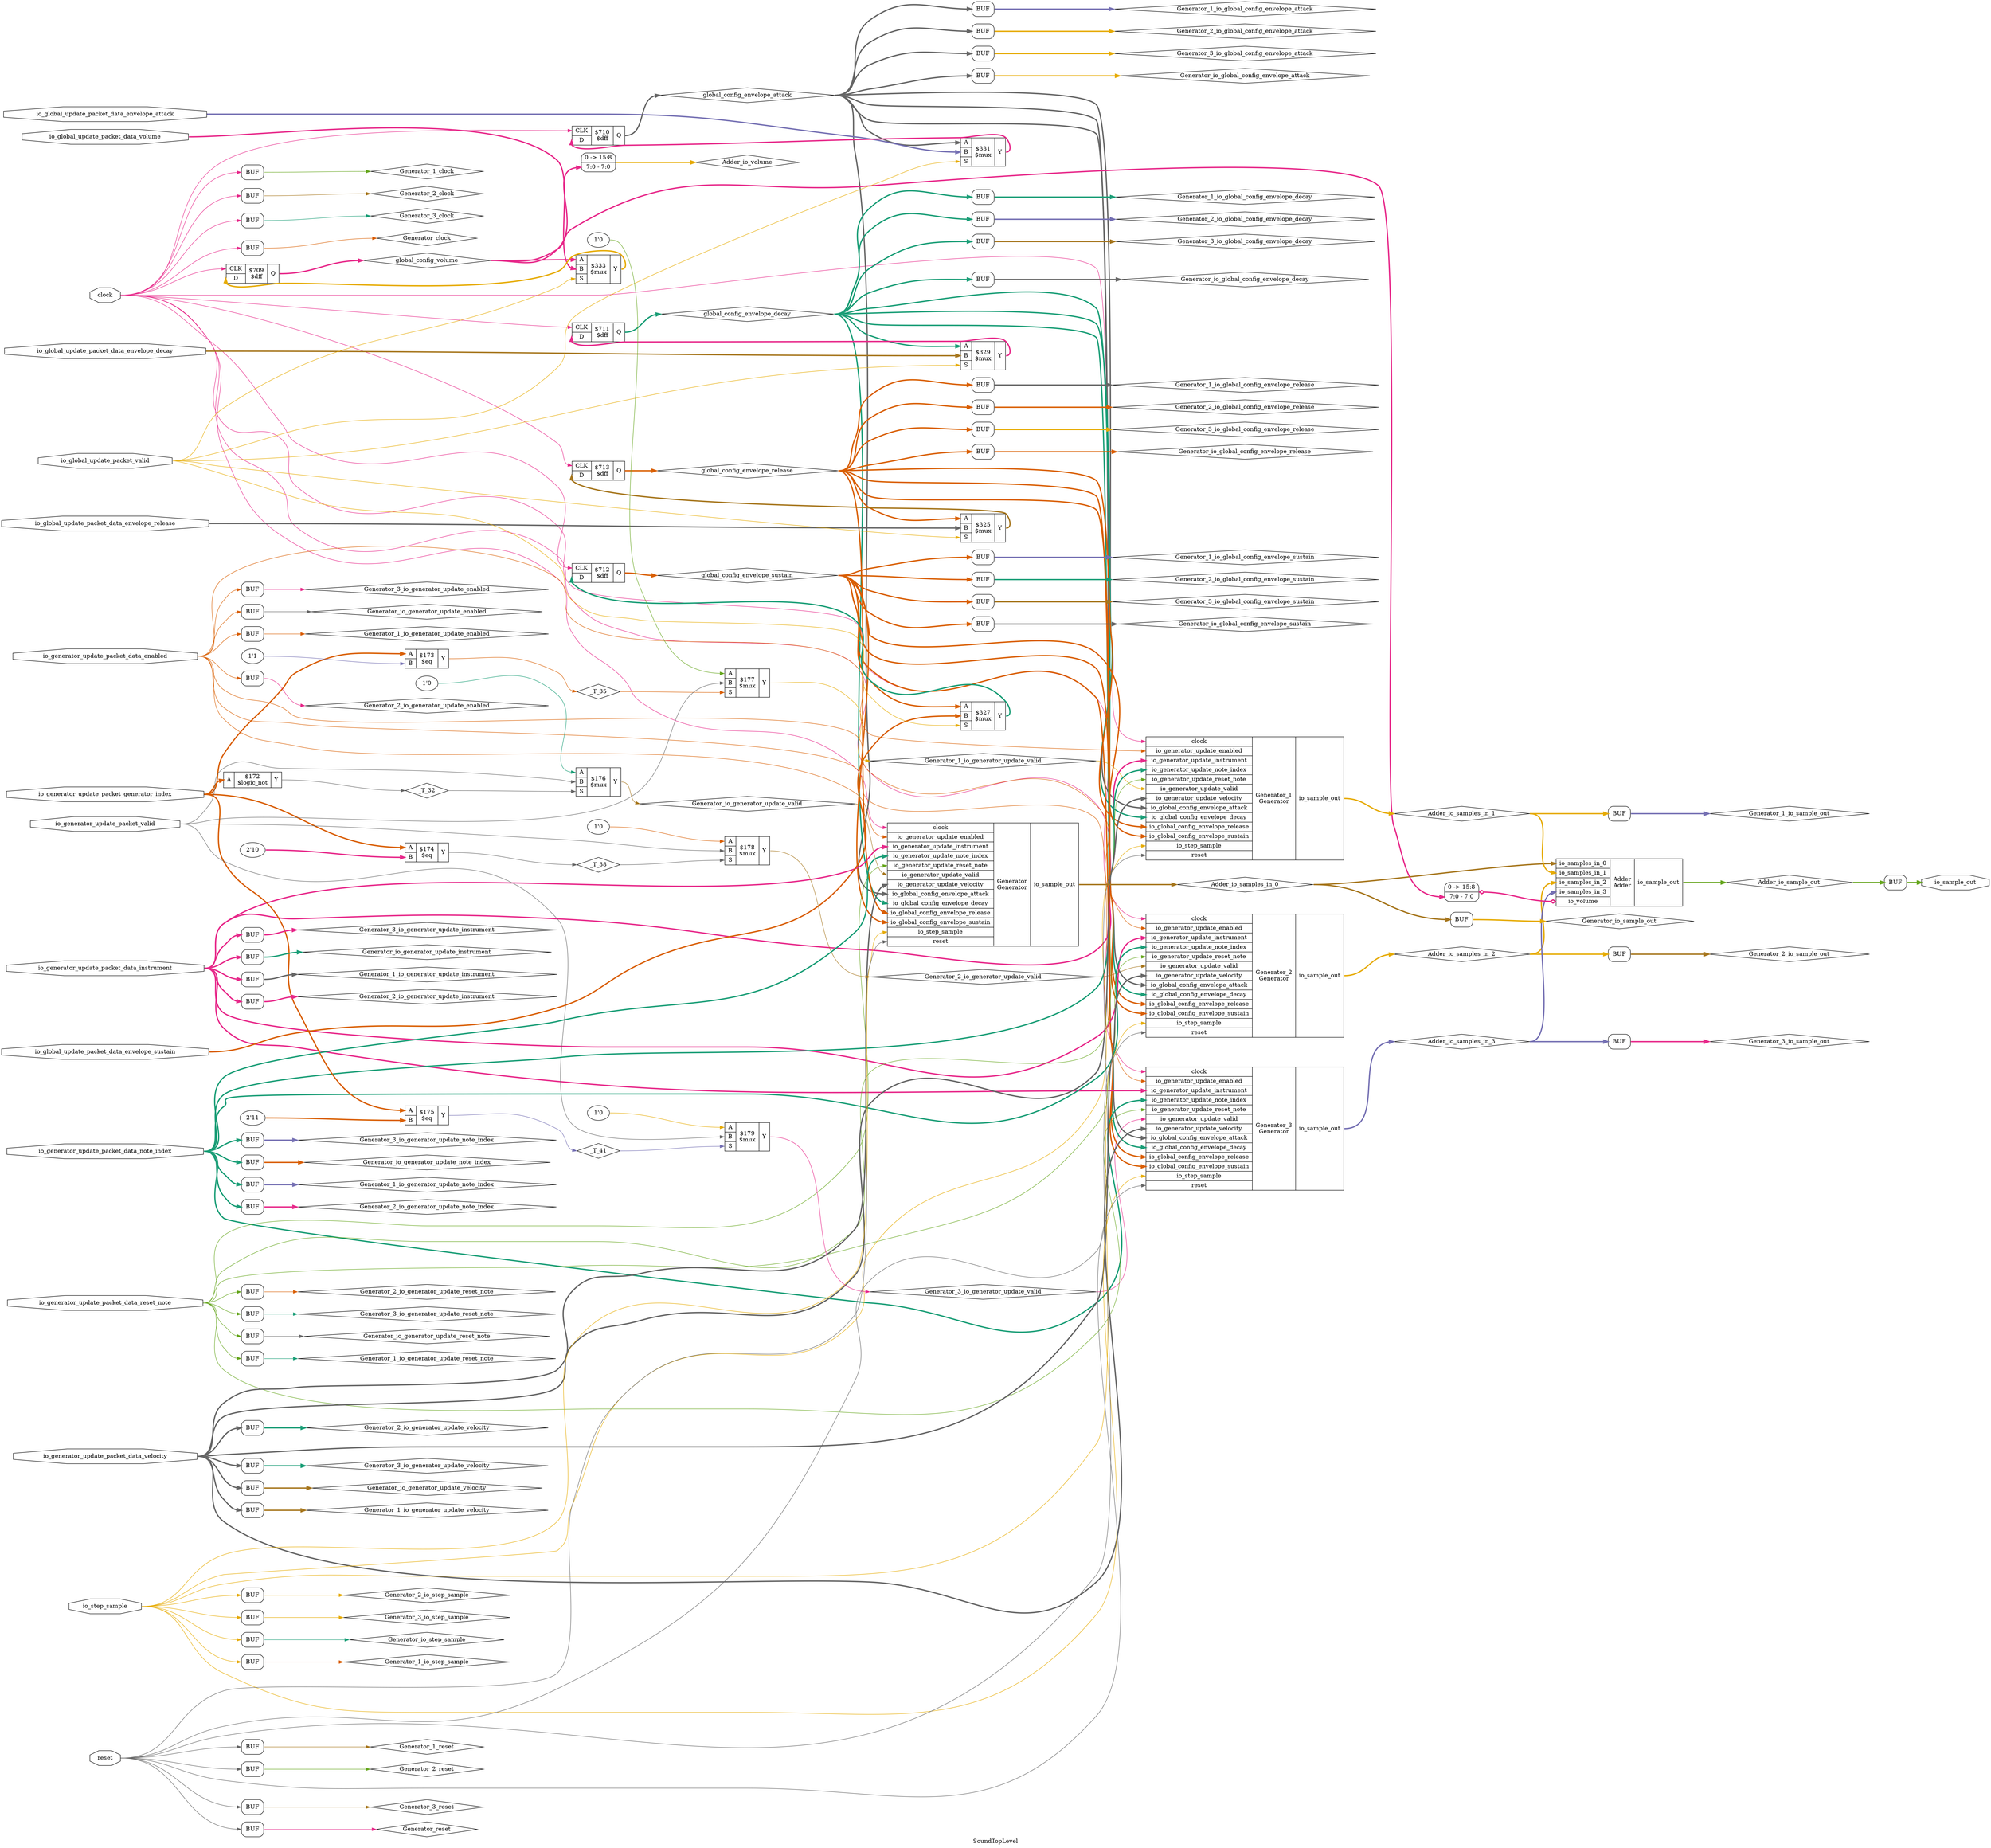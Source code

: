digraph "SoundTopLevel" {
label="SoundTopLevel";
rankdir="LR";
remincross=true;
n6 [ shape=diamond, label="Adder_io_sample_out", color="black", fontcolor="black" ];
n7 [ shape=diamond, label="Adder_io_samples_in_0", color="black", fontcolor="black" ];
n8 [ shape=diamond, label="Adder_io_samples_in_1", color="black", fontcolor="black" ];
n9 [ shape=diamond, label="Adder_io_samples_in_2", color="black", fontcolor="black" ];
n10 [ shape=diamond, label="Adder_io_samples_in_3", color="black", fontcolor="black" ];
n11 [ shape=diamond, label="Adder_io_volume", color="black", fontcolor="black" ];
n12 [ shape=diamond, label="Generator_1_clock", color="black", fontcolor="black" ];
n13 [ shape=diamond, label="Generator_1_io_generator_update_enabled", color="black", fontcolor="black" ];
n14 [ shape=diamond, label="Generator_1_io_generator_update_instrument", color="black", fontcolor="black" ];
n15 [ shape=diamond, label="Generator_1_io_generator_update_note_index", color="black", fontcolor="black" ];
n16 [ shape=diamond, label="Generator_1_io_generator_update_reset_note", color="black", fontcolor="black" ];
n17 [ shape=diamond, label="Generator_1_io_generator_update_valid", color="black", fontcolor="black" ];
n18 [ shape=diamond, label="Generator_1_io_generator_update_velocity", color="black", fontcolor="black" ];
n19 [ shape=diamond, label="Generator_1_io_global_config_envelope_attack", color="black", fontcolor="black" ];
n20 [ shape=diamond, label="Generator_1_io_global_config_envelope_decay", color="black", fontcolor="black" ];
n21 [ shape=diamond, label="Generator_1_io_global_config_envelope_release", color="black", fontcolor="black" ];
n22 [ shape=diamond, label="Generator_1_io_global_config_envelope_sustain", color="black", fontcolor="black" ];
n23 [ shape=diamond, label="Generator_1_io_sample_out", color="black", fontcolor="black" ];
n24 [ shape=diamond, label="Generator_1_io_step_sample", color="black", fontcolor="black" ];
n25 [ shape=diamond, label="Generator_1_reset", color="black", fontcolor="black" ];
n26 [ shape=diamond, label="Generator_2_clock", color="black", fontcolor="black" ];
n27 [ shape=diamond, label="Generator_2_io_generator_update_enabled", color="black", fontcolor="black" ];
n28 [ shape=diamond, label="Generator_2_io_generator_update_instrument", color="black", fontcolor="black" ];
n29 [ shape=diamond, label="Generator_2_io_generator_update_note_index", color="black", fontcolor="black" ];
n30 [ shape=diamond, label="Generator_2_io_generator_update_reset_note", color="black", fontcolor="black" ];
n31 [ shape=diamond, label="Generator_2_io_generator_update_valid", color="black", fontcolor="black" ];
n32 [ shape=diamond, label="Generator_2_io_generator_update_velocity", color="black", fontcolor="black" ];
n33 [ shape=diamond, label="Generator_2_io_global_config_envelope_attack", color="black", fontcolor="black" ];
n34 [ shape=diamond, label="Generator_2_io_global_config_envelope_decay", color="black", fontcolor="black" ];
n35 [ shape=diamond, label="Generator_2_io_global_config_envelope_release", color="black", fontcolor="black" ];
n36 [ shape=diamond, label="Generator_2_io_global_config_envelope_sustain", color="black", fontcolor="black" ];
n37 [ shape=diamond, label="Generator_2_io_sample_out", color="black", fontcolor="black" ];
n38 [ shape=diamond, label="Generator_2_io_step_sample", color="black", fontcolor="black" ];
n39 [ shape=diamond, label="Generator_2_reset", color="black", fontcolor="black" ];
n40 [ shape=diamond, label="Generator_3_clock", color="black", fontcolor="black" ];
n41 [ shape=diamond, label="Generator_3_io_generator_update_enabled", color="black", fontcolor="black" ];
n42 [ shape=diamond, label="Generator_3_io_generator_update_instrument", color="black", fontcolor="black" ];
n43 [ shape=diamond, label="Generator_3_io_generator_update_note_index", color="black", fontcolor="black" ];
n44 [ shape=diamond, label="Generator_3_io_generator_update_reset_note", color="black", fontcolor="black" ];
n45 [ shape=diamond, label="Generator_3_io_generator_update_valid", color="black", fontcolor="black" ];
n46 [ shape=diamond, label="Generator_3_io_generator_update_velocity", color="black", fontcolor="black" ];
n47 [ shape=diamond, label="Generator_3_io_global_config_envelope_attack", color="black", fontcolor="black" ];
n48 [ shape=diamond, label="Generator_3_io_global_config_envelope_decay", color="black", fontcolor="black" ];
n49 [ shape=diamond, label="Generator_3_io_global_config_envelope_release", color="black", fontcolor="black" ];
n50 [ shape=diamond, label="Generator_3_io_global_config_envelope_sustain", color="black", fontcolor="black" ];
n51 [ shape=diamond, label="Generator_3_io_sample_out", color="black", fontcolor="black" ];
n52 [ shape=diamond, label="Generator_3_io_step_sample", color="black", fontcolor="black" ];
n53 [ shape=diamond, label="Generator_3_reset", color="black", fontcolor="black" ];
n54 [ shape=diamond, label="Generator_clock", color="black", fontcolor="black" ];
n55 [ shape=diamond, label="Generator_io_generator_update_enabled", color="black", fontcolor="black" ];
n56 [ shape=diamond, label="Generator_io_generator_update_instrument", color="black", fontcolor="black" ];
n57 [ shape=diamond, label="Generator_io_generator_update_note_index", color="black", fontcolor="black" ];
n58 [ shape=diamond, label="Generator_io_generator_update_reset_note", color="black", fontcolor="black" ];
n59 [ shape=diamond, label="Generator_io_generator_update_valid", color="black", fontcolor="black" ];
n60 [ shape=diamond, label="Generator_io_generator_update_velocity", color="black", fontcolor="black" ];
n61 [ shape=diamond, label="Generator_io_global_config_envelope_attack", color="black", fontcolor="black" ];
n62 [ shape=diamond, label="Generator_io_global_config_envelope_decay", color="black", fontcolor="black" ];
n63 [ shape=diamond, label="Generator_io_global_config_envelope_release", color="black", fontcolor="black" ];
n64 [ shape=diamond, label="Generator_io_global_config_envelope_sustain", color="black", fontcolor="black" ];
n65 [ shape=diamond, label="Generator_io_sample_out", color="black", fontcolor="black" ];
n66 [ shape=diamond, label="Generator_io_step_sample", color="black", fontcolor="black" ];
n67 [ shape=diamond, label="Generator_reset", color="black", fontcolor="black" ];
n68 [ shape=diamond, label="_T_32", color="black", fontcolor="black" ];
n69 [ shape=diamond, label="_T_35", color="black", fontcolor="black" ];
n70 [ shape=diamond, label="_T_38", color="black", fontcolor="black" ];
n71 [ shape=diamond, label="_T_41", color="black", fontcolor="black" ];
n72 [ shape=octagon, label="clock", color="black", fontcolor="black" ];
n73 [ shape=diamond, label="global_config_envelope_attack", color="black", fontcolor="black" ];
n74 [ shape=diamond, label="global_config_envelope_decay", color="black", fontcolor="black" ];
n75 [ shape=diamond, label="global_config_envelope_release", color="black", fontcolor="black" ];
n76 [ shape=diamond, label="global_config_envelope_sustain", color="black", fontcolor="black" ];
n77 [ shape=diamond, label="global_config_volume", color="black", fontcolor="black" ];
n78 [ shape=octagon, label="io_generator_update_packet_data_enabled", color="black", fontcolor="black" ];
n79 [ shape=octagon, label="io_generator_update_packet_data_instrument", color="black", fontcolor="black" ];
n80 [ shape=octagon, label="io_generator_update_packet_data_note_index", color="black", fontcolor="black" ];
n81 [ shape=octagon, label="io_generator_update_packet_data_reset_note", color="black", fontcolor="black" ];
n82 [ shape=octagon, label="io_generator_update_packet_data_velocity", color="black", fontcolor="black" ];
n83 [ shape=octagon, label="io_generator_update_packet_generator_index", color="black", fontcolor="black" ];
n84 [ shape=octagon, label="io_generator_update_packet_valid", color="black", fontcolor="black" ];
n85 [ shape=octagon, label="io_global_update_packet_data_envelope_attack", color="black", fontcolor="black" ];
n86 [ shape=octagon, label="io_global_update_packet_data_envelope_decay", color="black", fontcolor="black" ];
n87 [ shape=octagon, label="io_global_update_packet_data_envelope_release", color="black", fontcolor="black" ];
n88 [ shape=octagon, label="io_global_update_packet_data_envelope_sustain", color="black", fontcolor="black" ];
n89 [ shape=octagon, label="io_global_update_packet_data_volume", color="black", fontcolor="black" ];
n90 [ shape=octagon, label="io_global_update_packet_valid", color="black", fontcolor="black" ];
n91 [ shape=octagon, label="io_sample_out", color="black", fontcolor="black" ];
n92 [ shape=octagon, label="io_step_sample", color="black", fontcolor="black" ];
n93 [ shape=octagon, label="reset", color="black", fontcolor="black" ];
{ rank="source"; n72; n78; n79; n80; n81; n82; n83; n84; n85; n86; n87; n88; n89; n90; n92; n93;}
{ rank="sink"; n91;}
c96 [ shape=record, label="{{<p94> A}|$172\n$logic_not|{<p95> Y}}" ];
v0 [ label="1'1" ];
c98 [ shape=record, label="{{<p94> A|<p97> B}|$173\n$eq|{<p95> Y}}" ];
v1 [ label="2'10" ];
c99 [ shape=record, label="{{<p94> A|<p97> B}|$174\n$eq|{<p95> Y}}" ];
v2 [ label="2'11" ];
c100 [ shape=record, label="{{<p94> A|<p97> B}|$175\n$eq|{<p95> Y}}" ];
c104 [ shape=record, label="{{<p101> CLK|<p102> D}|$709\n$dff|{<p103> Q}}" ];
c105 [ shape=record, label="{{<p101> CLK|<p102> D}|$710\n$dff|{<p103> Q}}" ];
c106 [ shape=record, label="{{<p101> CLK|<p102> D}|$711\n$dff|{<p103> Q}}" ];
c107 [ shape=record, label="{{<p101> CLK|<p102> D}|$712\n$dff|{<p103> Q}}" ];
c108 [ shape=record, label="{{<p101> CLK|<p102> D}|$713\n$dff|{<p103> Q}}" ];
c110 [ shape=record, label="{{<p94> A|<p97> B|<p109> S}|$325\n$mux|{<p95> Y}}" ];
c111 [ shape=record, label="{{<p94> A|<p97> B|<p109> S}|$327\n$mux|{<p95> Y}}" ];
c112 [ shape=record, label="{{<p94> A|<p97> B|<p109> S}|$329\n$mux|{<p95> Y}}" ];
c113 [ shape=record, label="{{<p94> A|<p97> B|<p109> S}|$331\n$mux|{<p95> Y}}" ];
c114 [ shape=record, label="{{<p94> A|<p97> B|<p109> S}|$333\n$mux|{<p95> Y}}" ];
v3 [ label="1'0" ];
c115 [ shape=record, label="{{<p94> A|<p97> B|<p109> S}|$176\n$mux|{<p95> Y}}" ];
v4 [ label="1'0" ];
c116 [ shape=record, label="{{<p94> A|<p97> B|<p109> S}|$177\n$mux|{<p95> Y}}" ];
v5 [ label="1'0" ];
c117 [ shape=record, label="{{<p94> A|<p97> B|<p109> S}|$178\n$mux|{<p95> Y}}" ];
v6 [ label="1'0" ];
c118 [ shape=record, label="{{<p94> A|<p97> B|<p109> S}|$179\n$mux|{<p95> Y}}" ];
c124 [ shape=record, label="{{<p119> io_samples_in_0|<p120> io_samples_in_1|<p121> io_samples_in_2|<p122> io_samples_in_3|<p123> io_volume}|Adder\nAdder|{<p91> io_sample_out}}" ];
x7 [ shape=record, style=rounded, label="0 -&gt; 15:8 |<s0> 7:0 - 7:0 " ];
x7:e -> c124:p123:w [arrowhead=odiamond, arrowtail=odiamond, dir=both, colorscheme="dark28", color="4", fontcolor="4", style="setlinewidth(3)", label=""];
c135 [ shape=record, label="{{<p72> clock|<p125> io_generator_update_enabled|<p126> io_generator_update_instrument|<p127> io_generator_update_note_index|<p128> io_generator_update_reset_note|<p129> io_generator_update_valid|<p130> io_generator_update_velocity|<p131> io_global_config_envelope_attack|<p132> io_global_config_envelope_decay|<p133> io_global_config_envelope_release|<p134> io_global_config_envelope_sustain|<p92> io_step_sample|<p93> reset}|Generator\nGenerator|{<p91> io_sample_out}}" ];
c136 [ shape=record, label="{{<p72> clock|<p125> io_generator_update_enabled|<p126> io_generator_update_instrument|<p127> io_generator_update_note_index|<p128> io_generator_update_reset_note|<p129> io_generator_update_valid|<p130> io_generator_update_velocity|<p131> io_global_config_envelope_attack|<p132> io_global_config_envelope_decay|<p133> io_global_config_envelope_release|<p134> io_global_config_envelope_sustain|<p92> io_step_sample|<p93> reset}|Generator_1\nGenerator|{<p91> io_sample_out}}" ];
c137 [ shape=record, label="{{<p72> clock|<p125> io_generator_update_enabled|<p126> io_generator_update_instrument|<p127> io_generator_update_note_index|<p128> io_generator_update_reset_note|<p129> io_generator_update_valid|<p130> io_generator_update_velocity|<p131> io_global_config_envelope_attack|<p132> io_global_config_envelope_decay|<p133> io_global_config_envelope_release|<p134> io_global_config_envelope_sustain|<p92> io_step_sample|<p93> reset}|Generator_2\nGenerator|{<p91> io_sample_out}}" ];
c138 [ shape=record, label="{{<p72> clock|<p125> io_generator_update_enabled|<p126> io_generator_update_instrument|<p127> io_generator_update_note_index|<p128> io_generator_update_reset_note|<p129> io_generator_update_valid|<p130> io_generator_update_velocity|<p131> io_global_config_envelope_attack|<p132> io_global_config_envelope_decay|<p133> io_global_config_envelope_release|<p134> io_global_config_envelope_sustain|<p92> io_step_sample|<p93> reset}|Generator_3\nGenerator|{<p91> io_sample_out}}" ];
x8 [ shape=record, style=rounded, label="0 -&gt; 15:8 |<s0> 7:0 - 7:0 " ];
x9 [shape=box, style=rounded, label="BUF"];
x10 [shape=box, style=rounded, label="BUF"];
x11 [shape=box, style=rounded, label="BUF"];
x12 [shape=box, style=rounded, label="BUF"];
x13 [shape=box, style=rounded, label="BUF"];
x14 [shape=box, style=rounded, label="BUF"];
x15 [shape=box, style=rounded, label="BUF"];
x16 [shape=box, style=rounded, label="BUF"];
x17 [shape=box, style=rounded, label="BUF"];
x18 [shape=box, style=rounded, label="BUF"];
x19 [shape=box, style=rounded, label="BUF"];
x20 [shape=box, style=rounded, label="BUF"];
x21 [shape=box, style=rounded, label="BUF"];
x22 [shape=box, style=rounded, label="BUF"];
x23 [shape=box, style=rounded, label="BUF"];
x24 [shape=box, style=rounded, label="BUF"];
x25 [shape=box, style=rounded, label="BUF"];
x26 [shape=box, style=rounded, label="BUF"];
x27 [shape=box, style=rounded, label="BUF"];
x28 [shape=box, style=rounded, label="BUF"];
x29 [shape=box, style=rounded, label="BUF"];
x30 [shape=box, style=rounded, label="BUF"];
x31 [shape=box, style=rounded, label="BUF"];
x32 [shape=box, style=rounded, label="BUF"];
x33 [shape=box, style=rounded, label="BUF"];
x34 [shape=box, style=rounded, label="BUF"];
x35 [shape=box, style=rounded, label="BUF"];
x36 [shape=box, style=rounded, label="BUF"];
x37 [shape=box, style=rounded, label="BUF"];
x38 [shape=box, style=rounded, label="BUF"];
x39 [shape=box, style=rounded, label="BUF"];
x40 [shape=box, style=rounded, label="BUF"];
x41 [shape=box, style=rounded, label="BUF"];
x42 [shape=box, style=rounded, label="BUF"];
x43 [shape=box, style=rounded, label="BUF"];
x44 [shape=box, style=rounded, label="BUF"];
x45 [shape=box, style=rounded, label="BUF"];
x46 [shape=box, style=rounded, label="BUF"];
x47 [shape=box, style=rounded, label="BUF"];
x48 [shape=box, style=rounded, label="BUF"];
x49 [shape=box, style=rounded, label="BUF"];
x50 [shape=box, style=rounded, label="BUF"];
x51 [shape=box, style=rounded, label="BUF"];
x52 [shape=box, style=rounded, label="BUF"];
x53 [shape=box, style=rounded, label="BUF"];
x54 [shape=box, style=rounded, label="BUF"];
x55 [shape=box, style=rounded, label="BUF"];
x56 [shape=box, style=rounded, label="BUF"];
x57 [shape=box, style=rounded, label="BUF"];
x58 [shape=box, style=rounded, label="BUF"];
x59 [shape=box, style=rounded, label="BUF"];
x60 [shape=box, style=rounded, label="BUF"];
x61 [shape=box, style=rounded, label="BUF"];
c113:p95:e -> c105:p102:w [colorscheme="dark28", color="4", fontcolor="4", style="setlinewidth(3)", label=""];
c138:p91:e -> n10:w [colorscheme="dark28", color="3", fontcolor="3", style="setlinewidth(3)", label=""];
n10:e -> c124:p122:w [colorscheme="dark28", color="3", fontcolor="3", style="setlinewidth(3)", label=""];
n10:e -> x45:w:w [colorscheme="dark28", color="3", fontcolor="3", style="setlinewidth(3)", label=""];
x8:e -> n11:w [colorscheme="dark28", color="6", fontcolor="6", style="setlinewidth(3)", label=""];
x9:e:e -> n12:w [colorscheme="dark28", color="5", fontcolor="5", label=""];
x10:e:e -> n13:w [colorscheme="dark28", color="2", fontcolor="2", label=""];
x11:e:e -> n14:w [colorscheme="dark28", color="8", fontcolor="8", style="setlinewidth(3)", label=""];
x12:e:e -> n15:w [colorscheme="dark28", color="3", fontcolor="3", style="setlinewidth(3)", label=""];
x13:e:e -> n16:w [colorscheme="dark28", color="1", fontcolor="1", label=""];
c116:p95:e -> n17:w [colorscheme="dark28", color="6", fontcolor="6", label=""];
n17:e -> c136:p129:w [colorscheme="dark28", color="6", fontcolor="6", label=""];
x14:e:e -> n18:w [colorscheme="dark28", color="7", fontcolor="7", style="setlinewidth(3)", label=""];
x15:e:e -> n19:w [colorscheme="dark28", color="3", fontcolor="3", style="setlinewidth(3)", label=""];
c112:p95:e -> c106:p102:w [colorscheme="dark28", color="4", fontcolor="4", style="setlinewidth(3)", label=""];
x16:e:e -> n20:w [colorscheme="dark28", color="1", fontcolor="1", style="setlinewidth(3)", label=""];
x17:e:e -> n21:w [colorscheme="dark28", color="8", fontcolor="8", style="setlinewidth(3)", label=""];
x18:e:e -> n22:w [colorscheme="dark28", color="3", fontcolor="3", style="setlinewidth(3)", label=""];
x19:e:e -> n23:w [colorscheme="dark28", color="3", fontcolor="3", style="setlinewidth(3)", label=""];
x20:e:e -> n24:w [colorscheme="dark28", color="2", fontcolor="2", label=""];
x21:e:e -> n25:w [colorscheme="dark28", color="7", fontcolor="7", label=""];
x22:e:e -> n26:w [colorscheme="dark28", color="7", fontcolor="7", label=""];
x23:e:e -> n27:w [colorscheme="dark28", color="4", fontcolor="4", label=""];
x24:e:e -> n28:w [colorscheme="dark28", color="4", fontcolor="4", style="setlinewidth(3)", label=""];
x25:e:e -> n29:w [colorscheme="dark28", color="4", fontcolor="4", style="setlinewidth(3)", label=""];
c110:p95:e -> c108:p102:w [colorscheme="dark28", color="7", fontcolor="7", style="setlinewidth(3)", label=""];
x26:e:e -> n30:w [colorscheme="dark28", color="2", fontcolor="2", label=""];
c117:p95:e -> n31:w [colorscheme="dark28", color="7", fontcolor="7", label=""];
n31:e -> c137:p129:w [colorscheme="dark28", color="7", fontcolor="7", label=""];
x27:e:e -> n32:w [colorscheme="dark28", color="1", fontcolor="1", style="setlinewidth(3)", label=""];
x28:e:e -> n33:w [colorscheme="dark28", color="6", fontcolor="6", style="setlinewidth(3)", label=""];
x29:e:e -> n34:w [colorscheme="dark28", color="3", fontcolor="3", style="setlinewidth(3)", label=""];
x30:e:e -> n35:w [colorscheme="dark28", color="2", fontcolor="2", style="setlinewidth(3)", label=""];
x31:e:e -> n36:w [colorscheme="dark28", color="1", fontcolor="1", style="setlinewidth(3)", label=""];
x32:e:e -> n37:w [colorscheme="dark28", color="7", fontcolor="7", style="setlinewidth(3)", label=""];
x33:e:e -> n38:w [colorscheme="dark28", color="6", fontcolor="6", label=""];
x34:e:e -> n39:w [colorscheme="dark28", color="5", fontcolor="5", label=""];
c111:p95:e -> c107:p102:w [colorscheme="dark28", color="1", fontcolor="1", style="setlinewidth(3)", label=""];
x35:e:e -> n40:w [colorscheme="dark28", color="1", fontcolor="1", label=""];
x36:e:e -> n41:w [colorscheme="dark28", color="4", fontcolor="4", label=""];
x37:e:e -> n42:w [colorscheme="dark28", color="4", fontcolor="4", style="setlinewidth(3)", label=""];
x38:e:e -> n43:w [colorscheme="dark28", color="3", fontcolor="3", style="setlinewidth(3)", label=""];
x39:e:e -> n44:w [colorscheme="dark28", color="1", fontcolor="1", label=""];
c118:p95:e -> n45:w [colorscheme="dark28", color="4", fontcolor="4", label=""];
n45:e -> c138:p129:w [colorscheme="dark28", color="4", fontcolor="4", label=""];
x40:e:e -> n46:w [colorscheme="dark28", color="1", fontcolor="1", style="setlinewidth(3)", label=""];
x41:e:e -> n47:w [colorscheme="dark28", color="6", fontcolor="6", style="setlinewidth(3)", label=""];
x42:e:e -> n48:w [colorscheme="dark28", color="7", fontcolor="7", style="setlinewidth(3)", label=""];
x43:e:e -> n49:w [colorscheme="dark28", color="6", fontcolor="6", style="setlinewidth(3)", label=""];
c114:p95:e -> c104:p102:w [colorscheme="dark28", color="6", fontcolor="6", style="setlinewidth(3)", label=""];
x44:e:e -> n50:w [colorscheme="dark28", color="7", fontcolor="7", style="setlinewidth(3)", label=""];
x45:e:e -> n51:w [colorscheme="dark28", color="4", fontcolor="4", style="setlinewidth(3)", label=""];
x46:e:e -> n52:w [colorscheme="dark28", color="6", fontcolor="6", label=""];
x47:e:e -> n53:w [colorscheme="dark28", color="7", fontcolor="7", label=""];
x48:e:e -> n54:w [colorscheme="dark28", color="2", fontcolor="2", label=""];
x49:e:e -> n55:w [colorscheme="dark28", color="8", fontcolor="8", label=""];
x50:e:e -> n56:w [colorscheme="dark28", color="1", fontcolor="1", style="setlinewidth(3)", label=""];
x51:e:e -> n57:w [colorscheme="dark28", color="2", fontcolor="2", style="setlinewidth(3)", label=""];
x52:e:e -> n58:w [colorscheme="dark28", color="8", fontcolor="8", label=""];
c115:p95:e -> n59:w [colorscheme="dark28", color="7", fontcolor="7", label=""];
n59:e -> c135:p129:w [colorscheme="dark28", color="7", fontcolor="7", label=""];
c124:p91:e -> n6:w [colorscheme="dark28", color="5", fontcolor="5", style="setlinewidth(3)", label=""];
n6:e -> x61:w:w [colorscheme="dark28", color="5", fontcolor="5", style="setlinewidth(3)", label=""];
x53:e:e -> n60:w [colorscheme="dark28", color="7", fontcolor="7", style="setlinewidth(3)", label=""];
x54:e:e -> n61:w [colorscheme="dark28", color="6", fontcolor="6", style="setlinewidth(3)", label=""];
x55:e:e -> n62:w [colorscheme="dark28", color="8", fontcolor="8", style="setlinewidth(3)", label=""];
x56:e:e -> n63:w [colorscheme="dark28", color="2", fontcolor="2", style="setlinewidth(3)", label=""];
x57:e:e -> n64:w [colorscheme="dark28", color="8", fontcolor="8", style="setlinewidth(3)", label=""];
x58:e:e -> n65:w [colorscheme="dark28", color="6", fontcolor="6", style="setlinewidth(3)", label=""];
x59:e:e -> n66:w [colorscheme="dark28", color="1", fontcolor="1", label=""];
x60:e:e -> n67:w [colorscheme="dark28", color="4", fontcolor="4", label=""];
c96:p95:e -> n68:w [colorscheme="dark28", color="8", fontcolor="8", label=""];
n68:e -> c115:p109:w [colorscheme="dark28", color="8", fontcolor="8", label=""];
c98:p95:e -> n69:w [colorscheme="dark28", color="2", fontcolor="2", label=""];
n69:e -> c116:p109:w [colorscheme="dark28", color="2", fontcolor="2", label=""];
c135:p91:e -> n7:w [colorscheme="dark28", color="7", fontcolor="7", style="setlinewidth(3)", label=""];
n7:e -> c124:p119:w [colorscheme="dark28", color="7", fontcolor="7", style="setlinewidth(3)", label=""];
n7:e -> x58:w:w [colorscheme="dark28", color="7", fontcolor="7", style="setlinewidth(3)", label=""];
c99:p95:e -> n70:w [colorscheme="dark28", color="8", fontcolor="8", label=""];
n70:e -> c117:p109:w [colorscheme="dark28", color="8", fontcolor="8", label=""];
c100:p95:e -> n71:w [colorscheme="dark28", color="3", fontcolor="3", label=""];
n71:e -> c118:p109:w [colorscheme="dark28", color="3", fontcolor="3", label=""];
n72:e -> c104:p101:w [colorscheme="dark28", color="4", fontcolor="4", label=""];
n72:e -> c105:p101:w [colorscheme="dark28", color="4", fontcolor="4", label=""];
n72:e -> c106:p101:w [colorscheme="dark28", color="4", fontcolor="4", label=""];
n72:e -> c107:p101:w [colorscheme="dark28", color="4", fontcolor="4", label=""];
n72:e -> c108:p101:w [colorscheme="dark28", color="4", fontcolor="4", label=""];
n72:e -> c135:p72:w [colorscheme="dark28", color="4", fontcolor="4", label=""];
n72:e -> c136:p72:w [colorscheme="dark28", color="4", fontcolor="4", label=""];
n72:e -> c137:p72:w [colorscheme="dark28", color="4", fontcolor="4", label=""];
n72:e -> c138:p72:w [colorscheme="dark28", color="4", fontcolor="4", label=""];
n72:e -> x22:w:w [colorscheme="dark28", color="4", fontcolor="4", label=""];
n72:e -> x35:w:w [colorscheme="dark28", color="4", fontcolor="4", label=""];
n72:e -> x48:w:w [colorscheme="dark28", color="4", fontcolor="4", label=""];
n72:e -> x9:w:w [colorscheme="dark28", color="4", fontcolor="4", label=""];
c105:p103:e -> n73:w [colorscheme="dark28", color="8", fontcolor="8", style="setlinewidth(3)", label=""];
n73:e -> c113:p94:w [colorscheme="dark28", color="8", fontcolor="8", style="setlinewidth(3)", label=""];
n73:e -> c135:p131:w [colorscheme="dark28", color="8", fontcolor="8", style="setlinewidth(3)", label=""];
n73:e -> c136:p131:w [colorscheme="dark28", color="8", fontcolor="8", style="setlinewidth(3)", label=""];
n73:e -> c137:p131:w [colorscheme="dark28", color="8", fontcolor="8", style="setlinewidth(3)", label=""];
n73:e -> c138:p131:w [colorscheme="dark28", color="8", fontcolor="8", style="setlinewidth(3)", label=""];
n73:e -> x15:w:w [colorscheme="dark28", color="8", fontcolor="8", style="setlinewidth(3)", label=""];
n73:e -> x28:w:w [colorscheme="dark28", color="8", fontcolor="8", style="setlinewidth(3)", label=""];
n73:e -> x41:w:w [colorscheme="dark28", color="8", fontcolor="8", style="setlinewidth(3)", label=""];
n73:e -> x54:w:w [colorscheme="dark28", color="8", fontcolor="8", style="setlinewidth(3)", label=""];
c106:p103:e -> n74:w [colorscheme="dark28", color="1", fontcolor="1", style="setlinewidth(3)", label=""];
n74:e -> c112:p94:w [colorscheme="dark28", color="1", fontcolor="1", style="setlinewidth(3)", label=""];
n74:e -> c135:p132:w [colorscheme="dark28", color="1", fontcolor="1", style="setlinewidth(3)", label=""];
n74:e -> c136:p132:w [colorscheme="dark28", color="1", fontcolor="1", style="setlinewidth(3)", label=""];
n74:e -> c137:p132:w [colorscheme="dark28", color="1", fontcolor="1", style="setlinewidth(3)", label=""];
n74:e -> c138:p132:w [colorscheme="dark28", color="1", fontcolor="1", style="setlinewidth(3)", label=""];
n74:e -> x16:w:w [colorscheme="dark28", color="1", fontcolor="1", style="setlinewidth(3)", label=""];
n74:e -> x29:w:w [colorscheme="dark28", color="1", fontcolor="1", style="setlinewidth(3)", label=""];
n74:e -> x42:w:w [colorscheme="dark28", color="1", fontcolor="1", style="setlinewidth(3)", label=""];
n74:e -> x55:w:w [colorscheme="dark28", color="1", fontcolor="1", style="setlinewidth(3)", label=""];
c108:p103:e -> n75:w [colorscheme="dark28", color="2", fontcolor="2", style="setlinewidth(3)", label=""];
n75:e -> c110:p94:w [colorscheme="dark28", color="2", fontcolor="2", style="setlinewidth(3)", label=""];
n75:e -> c135:p133:w [colorscheme="dark28", color="2", fontcolor="2", style="setlinewidth(3)", label=""];
n75:e -> c136:p133:w [colorscheme="dark28", color="2", fontcolor="2", style="setlinewidth(3)", label=""];
n75:e -> c137:p133:w [colorscheme="dark28", color="2", fontcolor="2", style="setlinewidth(3)", label=""];
n75:e -> c138:p133:w [colorscheme="dark28", color="2", fontcolor="2", style="setlinewidth(3)", label=""];
n75:e -> x17:w:w [colorscheme="dark28", color="2", fontcolor="2", style="setlinewidth(3)", label=""];
n75:e -> x30:w:w [colorscheme="dark28", color="2", fontcolor="2", style="setlinewidth(3)", label=""];
n75:e -> x43:w:w [colorscheme="dark28", color="2", fontcolor="2", style="setlinewidth(3)", label=""];
n75:e -> x56:w:w [colorscheme="dark28", color="2", fontcolor="2", style="setlinewidth(3)", label=""];
c107:p103:e -> n76:w [colorscheme="dark28", color="2", fontcolor="2", style="setlinewidth(3)", label=""];
n76:e -> c111:p94:w [colorscheme="dark28", color="2", fontcolor="2", style="setlinewidth(3)", label=""];
n76:e -> c135:p134:w [colorscheme="dark28", color="2", fontcolor="2", style="setlinewidth(3)", label=""];
n76:e -> c136:p134:w [colorscheme="dark28", color="2", fontcolor="2", style="setlinewidth(3)", label=""];
n76:e -> c137:p134:w [colorscheme="dark28", color="2", fontcolor="2", style="setlinewidth(3)", label=""];
n76:e -> c138:p134:w [colorscheme="dark28", color="2", fontcolor="2", style="setlinewidth(3)", label=""];
n76:e -> x18:w:w [colorscheme="dark28", color="2", fontcolor="2", style="setlinewidth(3)", label=""];
n76:e -> x31:w:w [colorscheme="dark28", color="2", fontcolor="2", style="setlinewidth(3)", label=""];
n76:e -> x44:w:w [colorscheme="dark28", color="2", fontcolor="2", style="setlinewidth(3)", label=""];
n76:e -> x57:w:w [colorscheme="dark28", color="2", fontcolor="2", style="setlinewidth(3)", label=""];
c104:p103:e -> n77:w [colorscheme="dark28", color="4", fontcolor="4", style="setlinewidth(3)", label=""];
n77:e -> c114:p94:w [colorscheme="dark28", color="4", fontcolor="4", style="setlinewidth(3)", label=""];
n77:e -> x7:s0:w [colorscheme="dark28", color="4", fontcolor="4", style="setlinewidth(3)", label=""];
n77:e -> x8:s0:w [colorscheme="dark28", color="4", fontcolor="4", style="setlinewidth(3)", label=""];
n78:e -> c135:p125:w [colorscheme="dark28", color="2", fontcolor="2", label=""];
n78:e -> c136:p125:w [colorscheme="dark28", color="2", fontcolor="2", label=""];
n78:e -> c137:p125:w [colorscheme="dark28", color="2", fontcolor="2", label=""];
n78:e -> c138:p125:w [colorscheme="dark28", color="2", fontcolor="2", label=""];
n78:e -> x10:w:w [colorscheme="dark28", color="2", fontcolor="2", label=""];
n78:e -> x23:w:w [colorscheme="dark28", color="2", fontcolor="2", label=""];
n78:e -> x36:w:w [colorscheme="dark28", color="2", fontcolor="2", label=""];
n78:e -> x49:w:w [colorscheme="dark28", color="2", fontcolor="2", label=""];
n79:e -> c135:p126:w [colorscheme="dark28", color="4", fontcolor="4", style="setlinewidth(3)", label=""];
n79:e -> c136:p126:w [colorscheme="dark28", color="4", fontcolor="4", style="setlinewidth(3)", label=""];
n79:e -> c137:p126:w [colorscheme="dark28", color="4", fontcolor="4", style="setlinewidth(3)", label=""];
n79:e -> c138:p126:w [colorscheme="dark28", color="4", fontcolor="4", style="setlinewidth(3)", label=""];
n79:e -> x11:w:w [colorscheme="dark28", color="4", fontcolor="4", style="setlinewidth(3)", label=""];
n79:e -> x24:w:w [colorscheme="dark28", color="4", fontcolor="4", style="setlinewidth(3)", label=""];
n79:e -> x37:w:w [colorscheme="dark28", color="4", fontcolor="4", style="setlinewidth(3)", label=""];
n79:e -> x50:w:w [colorscheme="dark28", color="4", fontcolor="4", style="setlinewidth(3)", label=""];
c136:p91:e -> n8:w [colorscheme="dark28", color="6", fontcolor="6", style="setlinewidth(3)", label=""];
n8:e -> c124:p120:w [colorscheme="dark28", color="6", fontcolor="6", style="setlinewidth(3)", label=""];
n8:e -> x19:w:w [colorscheme="dark28", color="6", fontcolor="6", style="setlinewidth(3)", label=""];
n80:e -> c135:p127:w [colorscheme="dark28", color="1", fontcolor="1", style="setlinewidth(3)", label=""];
n80:e -> c136:p127:w [colorscheme="dark28", color="1", fontcolor="1", style="setlinewidth(3)", label=""];
n80:e -> c137:p127:w [colorscheme="dark28", color="1", fontcolor="1", style="setlinewidth(3)", label=""];
n80:e -> c138:p127:w [colorscheme="dark28", color="1", fontcolor="1", style="setlinewidth(3)", label=""];
n80:e -> x12:w:w [colorscheme="dark28", color="1", fontcolor="1", style="setlinewidth(3)", label=""];
n80:e -> x25:w:w [colorscheme="dark28", color="1", fontcolor="1", style="setlinewidth(3)", label=""];
n80:e -> x38:w:w [colorscheme="dark28", color="1", fontcolor="1", style="setlinewidth(3)", label=""];
n80:e -> x51:w:w [colorscheme="dark28", color="1", fontcolor="1", style="setlinewidth(3)", label=""];
n81:e -> c135:p128:w [colorscheme="dark28", color="5", fontcolor="5", label=""];
n81:e -> c136:p128:w [colorscheme="dark28", color="5", fontcolor="5", label=""];
n81:e -> c137:p128:w [colorscheme="dark28", color="5", fontcolor="5", label=""];
n81:e -> c138:p128:w [colorscheme="dark28", color="5", fontcolor="5", label=""];
n81:e -> x13:w:w [colorscheme="dark28", color="5", fontcolor="5", label=""];
n81:e -> x26:w:w [colorscheme="dark28", color="5", fontcolor="5", label=""];
n81:e -> x39:w:w [colorscheme="dark28", color="5", fontcolor="5", label=""];
n81:e -> x52:w:w [colorscheme="dark28", color="5", fontcolor="5", label=""];
n82:e -> c135:p130:w [colorscheme="dark28", color="8", fontcolor="8", style="setlinewidth(3)", label=""];
n82:e -> c136:p130:w [colorscheme="dark28", color="8", fontcolor="8", style="setlinewidth(3)", label=""];
n82:e -> c137:p130:w [colorscheme="dark28", color="8", fontcolor="8", style="setlinewidth(3)", label=""];
n82:e -> c138:p130:w [colorscheme="dark28", color="8", fontcolor="8", style="setlinewidth(3)", label=""];
n82:e -> x14:w:w [colorscheme="dark28", color="8", fontcolor="8", style="setlinewidth(3)", label=""];
n82:e -> x27:w:w [colorscheme="dark28", color="8", fontcolor="8", style="setlinewidth(3)", label=""];
n82:e -> x40:w:w [colorscheme="dark28", color="8", fontcolor="8", style="setlinewidth(3)", label=""];
n82:e -> x53:w:w [colorscheme="dark28", color="8", fontcolor="8", style="setlinewidth(3)", label=""];
n83:e -> c100:p94:w [colorscheme="dark28", color="2", fontcolor="2", style="setlinewidth(3)", label=""];
n83:e -> c96:p94:w [colorscheme="dark28", color="2", fontcolor="2", style="setlinewidth(3)", label=""];
n83:e -> c98:p94:w [colorscheme="dark28", color="2", fontcolor="2", style="setlinewidth(3)", label=""];
n83:e -> c99:p94:w [colorscheme="dark28", color="2", fontcolor="2", style="setlinewidth(3)", label=""];
n84:e -> c115:p97:w [colorscheme="dark28", color="8", fontcolor="8", label=""];
n84:e -> c116:p97:w [colorscheme="dark28", color="8", fontcolor="8", label=""];
n84:e -> c117:p97:w [colorscheme="dark28", color="8", fontcolor="8", label=""];
n84:e -> c118:p97:w [colorscheme="dark28", color="8", fontcolor="8", label=""];
n85:e -> c113:p97:w [colorscheme="dark28", color="3", fontcolor="3", style="setlinewidth(3)", label=""];
n86:e -> c112:p97:w [colorscheme="dark28", color="7", fontcolor="7", style="setlinewidth(3)", label=""];
n87:e -> c110:p97:w [colorscheme="dark28", color="8", fontcolor="8", style="setlinewidth(3)", label=""];
n88:e -> c111:p97:w [colorscheme="dark28", color="2", fontcolor="2", style="setlinewidth(3)", label=""];
n89:e -> c114:p97:w [colorscheme="dark28", color="4", fontcolor="4", style="setlinewidth(3)", label=""];
c137:p91:e -> n9:w [colorscheme="dark28", color="6", fontcolor="6", style="setlinewidth(3)", label=""];
n9:e -> c124:p121:w [colorscheme="dark28", color="6", fontcolor="6", style="setlinewidth(3)", label=""];
n9:e -> x32:w:w [colorscheme="dark28", color="6", fontcolor="6", style="setlinewidth(3)", label=""];
n90:e -> c110:p109:w [colorscheme="dark28", color="6", fontcolor="6", label=""];
n90:e -> c111:p109:w [colorscheme="dark28", color="6", fontcolor="6", label=""];
n90:e -> c112:p109:w [colorscheme="dark28", color="6", fontcolor="6", label=""];
n90:e -> c113:p109:w [colorscheme="dark28", color="6", fontcolor="6", label=""];
n90:e -> c114:p109:w [colorscheme="dark28", color="6", fontcolor="6", label=""];
x61:e:e -> n91:w [colorscheme="dark28", color="5", fontcolor="5", style="setlinewidth(3)", label=""];
n92:e -> c135:p92:w [colorscheme="dark28", color="6", fontcolor="6", label=""];
n92:e -> c136:p92:w [colorscheme="dark28", color="6", fontcolor="6", label=""];
n92:e -> c137:p92:w [colorscheme="dark28", color="6", fontcolor="6", label=""];
n92:e -> c138:p92:w [colorscheme="dark28", color="6", fontcolor="6", label=""];
n92:e -> x20:w:w [colorscheme="dark28", color="6", fontcolor="6", label=""];
n92:e -> x33:w:w [colorscheme="dark28", color="6", fontcolor="6", label=""];
n92:e -> x46:w:w [colorscheme="dark28", color="6", fontcolor="6", label=""];
n92:e -> x59:w:w [colorscheme="dark28", color="6", fontcolor="6", label=""];
n93:e -> c135:p93:w [colorscheme="dark28", color="8", fontcolor="8", label=""];
n93:e -> c136:p93:w [colorscheme="dark28", color="8", fontcolor="8", label=""];
n93:e -> c137:p93:w [colorscheme="dark28", color="8", fontcolor="8", label=""];
n93:e -> c138:p93:w [colorscheme="dark28", color="8", fontcolor="8", label=""];
n93:e -> x21:w:w [colorscheme="dark28", color="8", fontcolor="8", label=""];
n93:e -> x34:w:w [colorscheme="dark28", color="8", fontcolor="8", label=""];
n93:e -> x47:w:w [colorscheme="dark28", color="8", fontcolor="8", label=""];
n93:e -> x60:w:w [colorscheme="dark28", color="8", fontcolor="8", label=""];
v0:e -> c98:p97:w [colorscheme="dark28", color="3", fontcolor="3", label=""];
v1:e -> c99:p97:w [colorscheme="dark28", color="4", fontcolor="4", style="setlinewidth(3)", label=""];
v2:e -> c100:p97:w [colorscheme="dark28", color="2", fontcolor="2", style="setlinewidth(3)", label=""];
v3:e -> c115:p94:w [colorscheme="dark28", color="1", fontcolor="1", label=""];
v4:e -> c116:p94:w [colorscheme="dark28", color="5", fontcolor="5", label=""];
v5:e -> c117:p94:w [colorscheme="dark28", color="2", fontcolor="2", label=""];
v6:e -> c118:p94:w [colorscheme="dark28", color="6", fontcolor="6", label=""];
}
